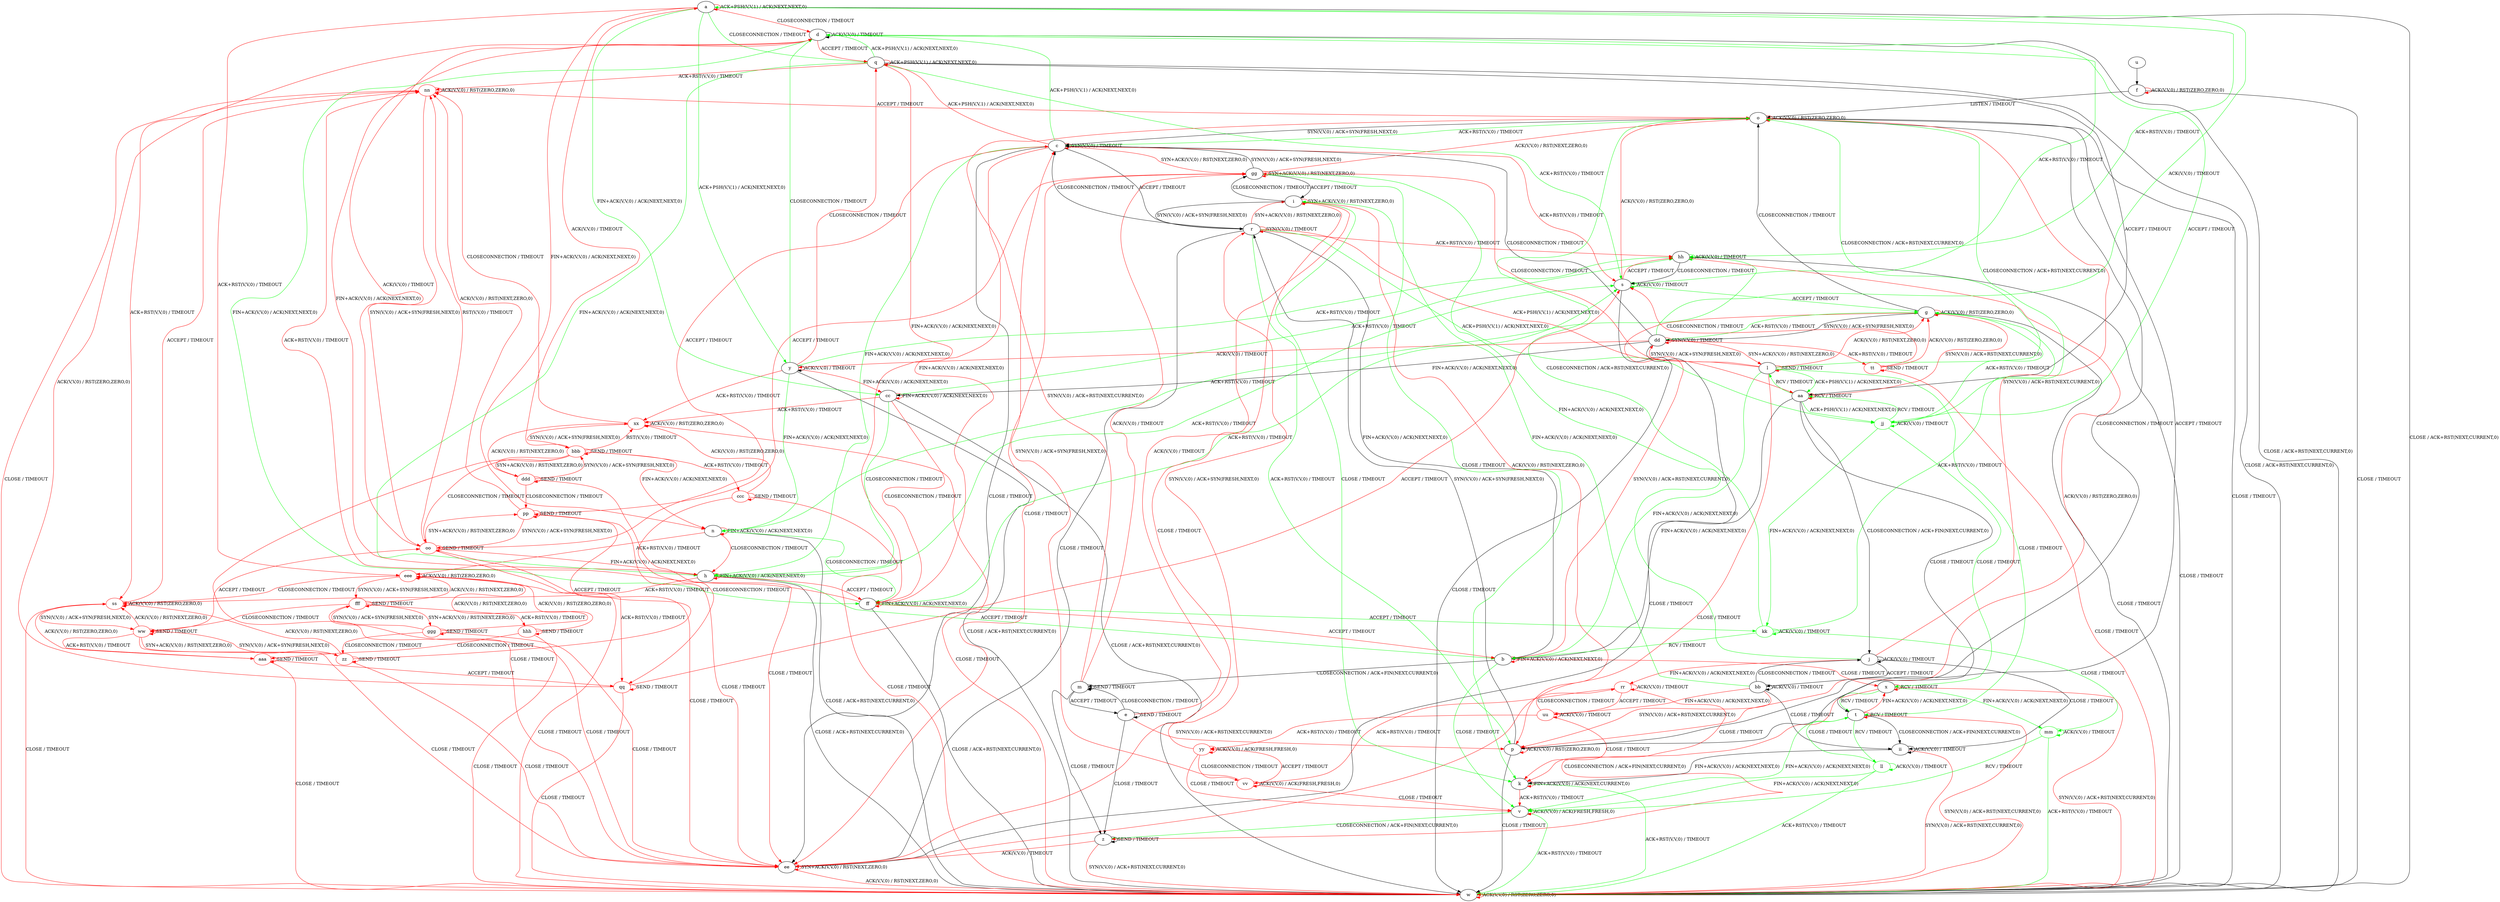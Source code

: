 digraph "" {
	graph ["Incoming time"=815.7923467159271,
		"Outgoing time"=782.7024972438812,
		Output="{'States': 60, 'Transitions': 945, 'Filename': '../results/tcp/TCP_FreeBSD_Server-TCP_Windows8_Server-z3-4.dot'}",
		Reference="{'States': 56, 'Transitions': 716, 'Filename': '../subjects/tcp/TCP_FreeBSD_Server.dot'}",
		Solver=z3,
		Updated="{'States': 39, 'Transitions': 495, 'Filename': '../subjects/tcp/TCP_Windows8_Server.dot'}",
		"f-measure"=0.4393063583815029,
		precision=0.5373737373737374,
		recall=0.3715083798882682
	];
	a -> a [key=0,
	color=red,
	label="ACK+PSH(V,V,1) / ACK(NEXT,NEXT,0)"];
a -> d [key=0,
color=red,
label="CLOSECONNECTION / TIMEOUT"];
a -> n [key=0,
color=red,
label="FIN+ACK(V,V,0) / ACK(NEXT,NEXT,0)"];
a -> q [key=0,
color=green,
label="CLOSECONNECTION / TIMEOUT"];
a -> w [key=0,
label="CLOSE / ACK+RST(NEXT,CURRENT,0)"];
a -> y [key=0,
color=green,
label="ACK+PSH(V,V,1) / ACK(NEXT,NEXT,0)"];
a -> cc [key=0,
color=green,
label="FIN+ACK(V,V,0) / ACK(NEXT,NEXT,0)"];
a -> hh [key=0,
color=green,
label="ACK+RST(V,V,0) / TIMEOUT"];
eee [color=red];
a -> eee [key=0,
color=red,
label="ACK+RST(V,V,0) / TIMEOUT"];
b -> b [key=0,
color=red,
label="FIN+ACK(V,V,0) / ACK(NEXT,NEXT,0)"];
b -> g [key=0,
color=red,
label="SYN(V,V,0) / ACK+RST(NEXT,CURRENT,0)"];
b -> m [key=0,
label="CLOSECONNECTION / ACK+FIN(NEXT,CURRENT,0)"];
b -> v [key=0,
color=green,
label="CLOSE / TIMEOUT"];
b -> x [key=0,
color=red,
label="CLOSE / TIMEOUT"];
c -> c [key=0,
color=red,
label="SYN(V,V,0) / TIMEOUT"];
c -> d [key=0,
color=green,
label="ACK+PSH(V,V,1) / ACK(NEXT,NEXT,0)"];
c -> h [key=0,
color=green,
label="FIN+ACK(V,V,0) / ACK(NEXT,NEXT,0)"];
c -> o [key=0,
color=green,
label="ACK+RST(V,V,0) / TIMEOUT"];
c -> q [key=0,
color=red,
label="ACK+PSH(V,V,1) / ACK(NEXT,NEXT,0)"];
c -> r [key=0,
label="ACCEPT / TIMEOUT"];
c -> s [key=0,
color=red,
label="ACK+RST(V,V,0) / TIMEOUT"];
c -> ee [key=0,
label="CLOSE / TIMEOUT"];
c -> ff [key=0,
color=red,
label="FIN+ACK(V,V,0) / ACK(NEXT,NEXT,0)"];
c -> gg [key=0,
color=red,
label="SYN+ACK(V,V,0) / RST(NEXT,ZERO,0)"];
d -> d [key=0,
label="ACK(V,V,0) / TIMEOUT"];
d -> h [key=0,
color=red,
label="FIN+ACK(V,V,0) / ACK(NEXT,NEXT,0)"];
d -> q [key=0,
color=red,
label="ACCEPT / TIMEOUT"];
d -> s [key=0,
color=green,
label="ACK+RST(V,V,0) / TIMEOUT"];
d -> w [key=0,
label="CLOSE / ACK+RST(NEXT,CURRENT,0)"];
d -> ff [key=0,
color=green,
label="FIN+ACK(V,V,0) / ACK(NEXT,NEXT,0)"];
jj [color=green];
d -> jj [key=0,
color=green,
label="ACCEPT / TIMEOUT"];
ss [color=red];
d -> ss [key=0,
color=red,
label="ACK+RST(V,V,0) / TIMEOUT"];
e -> e [key=0,
label="SEND / TIMEOUT"];
e -> i [key=0,
color=red,
label="ACK(V,V,0) / TIMEOUT"];
e -> m [key=0,
label="CLOSECONNECTION / TIMEOUT"];
e -> p [key=0,
color=red,
label="SYN(V,V,0) / ACK+RST(NEXT,CURRENT,0)"];
e -> z [key=0,
label="CLOSE / TIMEOUT"];
f -> f [key=0,
color=red,
label="ACK(V,V,0) / RST(ZERO,ZERO,0)"];
f -> o [key=0,
label="LISTEN / TIMEOUT"];
f -> w [key=0,
label="CLOSE / TIMEOUT"];
g -> g [key=0,
color=red,
label="ACK(V,V,0) / RST(ZERO,ZERO,0)"];
g -> o [key=0,
label="CLOSECONNECTION / TIMEOUT"];
g -> w [key=0,
label="CLOSE / TIMEOUT"];
g -> dd [key=0,
label="SYN(V,V,0) / ACK+SYN(FRESH,NEXT,0)"];
h -> b [key=0,
color=green,
label="ACCEPT / TIMEOUT"];
h -> h [key=0,
color=red,
label="FIN+ACK(V,V,0) / ACK(NEXT,NEXT,0)"];
h -> s [key=0,
color=green,
label="ACK+RST(V,V,0) / TIMEOUT"];
h -> w [key=0,
label="CLOSE / ACK+RST(NEXT,CURRENT,0)"];
h -> ff [key=0,
color=red,
label="ACCEPT / TIMEOUT"];
h -> ss [key=0,
color=red,
label="ACK+RST(V,V,0) / TIMEOUT"];
i -> i [key=0,
color=red,
label="SYN+ACK(V,V,0) / RST(NEXT,ZERO,0)"];
i -> k [key=0,
color=green,
label="CLOSE / TIMEOUT"];
i -> p [key=0,
color=red,
label="ACK(V,V,0) / RST(NEXT,ZERO,0)"];
i -> r [key=0,
label="SYN(V,V,0) / ACK+SYN(FRESH,NEXT,0)"];
i -> ee [key=0,
color=red,
label="CLOSE / TIMEOUT"];
i -> gg [key=0,
label="CLOSECONNECTION / TIMEOUT"];
j -> j [key=0,
label="ACK(V,V,0) / TIMEOUT"];
j -> o [key=0,
color=red,
label="SYN(V,V,0) / ACK+RST(NEXT,CURRENT,0)"];
j -> bb [key=0,
label="ACCEPT / TIMEOUT"];
j -> gg [key=0,
color=green,
label="FIN+ACK(V,V,0) / ACK(NEXT,NEXT,0)"];
j -> ii [key=0,
label="CLOSE / TIMEOUT"];
rr [color=red];
j -> rr [key=0,
color=red,
label="FIN+ACK(V,V,0) / ACK(NEXT,NEXT,0)"];
k -> k [key=0,
color=red,
label="FIN+ACK(V,V,0) / ACK(NEXT,CURRENT,0)"];
k -> v [key=0,
color=red,
label="ACK+RST(V,V,0) / TIMEOUT"];
k -> w [key=0,
color=green,
label="ACK+RST(V,V,0) / TIMEOUT"];
l -> b [key=0,
color=green,
label="FIN+ACK(V,V,0) / ACK(NEXT,NEXT,0)"];
l -> g [key=0,
color=red,
label="ACK(V,V,0) / RST(NEXT,ZERO,0)"];
l -> l [key=0,
color=red,
label="SEND / TIMEOUT"];
l -> o [key=0,
color=green,
label="CLOSECONNECTION / ACK+RST(NEXT,CURRENT,0)"];
l -> t [key=0,
color=green,
label="CLOSE / TIMEOUT"];
l -> aa [key=0,
color=green,
label="ACK+PSH(V,V,1) / ACK(NEXT,NEXT,0)"];
l -> dd [key=0,
color=red,
label="SYN(V,V,0) / ACK+SYN(FRESH,NEXT,0)"];
l -> ee [key=0,
color=red,
label="CLOSE / TIMEOUT"];
l -> gg [key=0,
color=red,
label="CLOSECONNECTION / TIMEOUT"];
m -> e [key=0,
label="ACCEPT / TIMEOUT"];
m -> m [key=0,
label="SEND / TIMEOUT"];
m -> o [key=0,
color=red,
label="SYN(V,V,0) / ACK+RST(NEXT,CURRENT,0)"];
m -> z [key=0,
label="CLOSE / TIMEOUT"];
m -> gg [key=0,
color=red,
label="ACK(V,V,0) / TIMEOUT"];
n -> h [key=0,
color=red,
label="CLOSECONNECTION / TIMEOUT"];
n -> n [key=0,
color=red,
label="FIN+ACK(V,V,0) / ACK(NEXT,NEXT,0)"];
n -> w [key=0,
label="CLOSE / ACK+RST(NEXT,CURRENT,0)"];
n -> ff [key=0,
color=green,
label="CLOSECONNECTION / TIMEOUT"];
n -> hh [key=0,
color=green,
label="ACK+RST(V,V,0) / TIMEOUT"];
n -> eee [key=0,
color=red,
label="ACK+RST(V,V,0) / TIMEOUT"];
o -> c [key=0,
label="SYN(V,V,0) / ACK+SYN(FRESH,NEXT,0)"];
o -> o [key=0,
color=red,
label="ACK(V,V,0) / RST(ZERO,ZERO,0)"];
o -> p [key=0,
label="ACCEPT / TIMEOUT"];
o -> w [key=0,
label="CLOSE / TIMEOUT"];
p -> o [key=0,
label="CLOSECONNECTION / TIMEOUT"];
p -> p [key=0,
color=red,
label="ACK(V,V,0) / RST(ZERO,ZERO,0)"];
p -> r [key=0,
label="SYN(V,V,0) / ACK+SYN(FRESH,NEXT,0)"];
p -> w [key=0,
label="CLOSE / TIMEOUT"];
q -> d [key=0,
color=green,
label="ACK+PSH(V,V,1) / ACK(NEXT,NEXT,0)"];
q -> h [key=0,
color=green,
label="FIN+ACK(V,V,0) / ACK(NEXT,NEXT,0)"];
q -> q [key=0,
color=red,
label="ACK+PSH(V,V,1) / ACK(NEXT,NEXT,0)"];
q -> s [key=0,
color=green,
label="ACK+RST(V,V,0) / TIMEOUT"];
q -> w [key=0,
label="CLOSE / ACK+RST(NEXT,CURRENT,0)"];
q -> aa [key=0,
label="ACCEPT / TIMEOUT"];
q -> ff [key=0,
color=red,
label="FIN+ACK(V,V,0) / ACK(NEXT,NEXT,0)"];
nn [color=red];
q -> nn [key=0,
color=red,
label="ACK+RST(V,V,0) / TIMEOUT"];
r -> b [key=0,
label="FIN+ACK(V,V,0) / ACK(NEXT,NEXT,0)"];
r -> c [key=0,
label="CLOSECONNECTION / TIMEOUT"];
r -> i [key=0,
color=red,
label="SYN+ACK(V,V,0) / RST(NEXT,ZERO,0)"];
r -> p [key=0,
color=green,
label="ACK+RST(V,V,0) / TIMEOUT"];
r -> r [key=0,
color=red,
label="SYN(V,V,0) / TIMEOUT"];
r -> aa [key=0,
color=red,
label="ACK+PSH(V,V,1) / ACK(NEXT,NEXT,0)"];
r -> ee [key=0,
label="CLOSE / TIMEOUT"];
r -> hh [key=0,
color=red,
label="ACK+RST(V,V,0) / TIMEOUT"];
r -> jj [key=0,
color=green,
label="ACK+PSH(V,V,1) / ACK(NEXT,NEXT,0)"];
s -> g [key=0,
color=green,
label="ACCEPT / TIMEOUT"];
s -> o [key=0,
color=red,
label="ACK(V,V,0) / RST(ZERO,ZERO,0)"];
s -> s [key=0,
color=green,
label="ACK(V,V,0) / TIMEOUT"];
s -> w [key=0,
label="CLOSE / TIMEOUT"];
s -> hh [key=0,
color=red,
label="ACCEPT / TIMEOUT"];
t -> t [key=0,
color=red,
label="RCV / TIMEOUT"];
t -> v [key=0,
color=green,
label="FIN+ACK(V,V,0) / ACK(NEXT,NEXT,0)"];
t -> w [key=0,
color=red,
label="SYN(V,V,0) / ACK+RST(NEXT,CURRENT,0)"];
t -> x [key=0,
color=red,
label="FIN+ACK(V,V,0) / ACK(NEXT,NEXT,0)"];
t -> ii [key=0,
label="CLOSECONNECTION / ACK+FIN(NEXT,CURRENT,0)"];
ll [color=green];
t -> ll [key=0,
color=green,
label="RCV / TIMEOUT"];
u -> f [key=0];
v -> v [key=0,
color=red,
label="ACK(V,V,0) / ACK(FRESH,FRESH,0)"];
v -> w [key=0,
color=green,
label="ACK+RST(V,V,0) / TIMEOUT"];
v -> z [key=0,
color=green,
label="CLOSECONNECTION / ACK+FIN(NEXT,CURRENT,0)"];
w -> w [key=0,
color=red,
label="ACK(V,V,0) / RST(ZERO,ZERO,0)"];
x -> t [key=0,
color=green,
label="RCV / TIMEOUT"];
x -> w [key=0,
color=red,
label="SYN(V,V,0) / ACK+RST(NEXT,CURRENT,0)"];
x -> x [key=0,
color=red,
label="RCV / TIMEOUT"];
x -> z [key=0,
color=red,
label="CLOSECONNECTION / ACK+FIN(NEXT,CURRENT,0)"];
mm [color=green];
x -> mm [key=0,
color=green,
label="FIN+ACK(V,V,0) / ACK(NEXT,NEXT,0)"];
y -> d [key=0,
color=green,
label="CLOSECONNECTION / TIMEOUT"];
y -> n [key=0,
color=green,
label="FIN+ACK(V,V,0) / ACK(NEXT,NEXT,0)"];
y -> q [key=0,
color=red,
label="CLOSECONNECTION / TIMEOUT"];
y -> w [key=0,
label="CLOSE / ACK+RST(NEXT,CURRENT,0)"];
y -> y [key=0,
label="ACK(V,V,0) / TIMEOUT"];
y -> cc [key=0,
color=red,
label="FIN+ACK(V,V,0) / ACK(NEXT,NEXT,0)"];
y -> hh [key=0,
color=green,
label="ACK+RST(V,V,0) / TIMEOUT"];
xx [color=red];
y -> xx [key=0,
color=red,
label="ACK+RST(V,V,0) / TIMEOUT"];
z -> w [key=0,
color=red,
label="SYN(V,V,0) / ACK+RST(NEXT,CURRENT,0)"];
z -> z [key=0,
label="SEND / TIMEOUT"];
z -> ee [key=0,
color=red,
label="ACK(V,V,0) / TIMEOUT"];
aa -> b [key=0,
label="FIN+ACK(V,V,0) / ACK(NEXT,NEXT,0)"];
aa -> g [key=0,
color=red,
label="SYN(V,V,0) / ACK+RST(NEXT,CURRENT,0)"];
aa -> j [key=0,
label="CLOSECONNECTION / ACK+FIN(NEXT,CURRENT,0)"];
aa -> l [key=0,
color=green,
label="RCV / TIMEOUT"];
aa -> t [key=0,
label="CLOSE / TIMEOUT"];
aa -> aa [key=0,
color=red,
label="RCV / TIMEOUT"];
aa -> jj [key=0,
color=green,
label="ACK+PSH(V,V,1) / ACK(NEXT,NEXT,0)"];
bb -> i [key=0,
color=green,
label="FIN+ACK(V,V,0) / ACK(NEXT,NEXT,0)"];
bb -> j [key=0,
label="CLOSECONNECTION / TIMEOUT"];
bb -> p [key=0,
color=red,
label="SYN(V,V,0) / ACK+RST(NEXT,CURRENT,0)"];
bb -> bb [key=0,
label="ACK(V,V,0) / TIMEOUT"];
bb -> ii [key=0,
label="CLOSE / TIMEOUT"];
uu [color=red];
bb -> uu [key=0,
color=red,
label="FIN+ACK(V,V,0) / ACK(NEXT,NEXT,0)"];
cc -> h [key=0,
color=green,
label="CLOSECONNECTION / TIMEOUT"];
cc -> w [key=0,
label="CLOSE / ACK+RST(NEXT,CURRENT,0)"];
cc -> cc [key=0,
color=red,
label="FIN+ACK(V,V,0) / ACK(NEXT,NEXT,0)"];
cc -> ff [key=0,
color=red,
label="CLOSECONNECTION / TIMEOUT"];
cc -> hh [key=0,
color=green,
label="ACK+RST(V,V,0) / TIMEOUT"];
cc -> xx [key=0,
color=red,
label="ACK+RST(V,V,0) / TIMEOUT"];
dd -> a [key=0,
color=green,
label="ACK(V,V,0) / TIMEOUT"];
dd -> c [key=0,
label="CLOSECONNECTION / TIMEOUT"];
dd -> g [key=0,
color=green,
label="ACK+RST(V,V,0) / TIMEOUT"];
dd -> l [key=0,
color=red,
label="SYN+ACK(V,V,0) / RST(NEXT,ZERO,0)"];
dd -> y [key=0,
color=red,
label="ACK(V,V,0) / TIMEOUT"];
dd -> cc [key=0,
label="FIN+ACK(V,V,0) / ACK(NEXT,NEXT,0)"];
dd -> dd [key=0,
color=red,
label="SYN(V,V,0) / TIMEOUT"];
dd -> ee [key=0,
label="CLOSE / TIMEOUT"];
tt [color=red];
dd -> tt [key=0,
color=red,
label="ACK+RST(V,V,0) / TIMEOUT"];
ee -> w [key=0,
color=red,
label="ACK(V,V,0) / RST(NEXT,ZERO,0)"];
ee -> ee [key=0,
color=red,
label="SYN+ACK(V,V,0) / RST(NEXT,ZERO,0)"];
ff -> b [key=0,
color=red,
label="ACCEPT / TIMEOUT"];
ff -> s [key=0,
color=green,
label="ACK+RST(V,V,0) / TIMEOUT"];
ff -> w [key=0,
label="CLOSE / ACK+RST(NEXT,CURRENT,0)"];
ff -> ff [key=0,
color=red,
label="FIN+ACK(V,V,0) / ACK(NEXT,NEXT,0)"];
kk [color=green];
ff -> kk [key=0,
color=green,
label="ACCEPT / TIMEOUT"];
ff -> nn [key=0,
color=red,
label="ACK+RST(V,V,0) / TIMEOUT"];
gg -> c [key=0,
label="SYN(V,V,0) / ACK+SYN(FRESH,NEXT,0)"];
gg -> i [key=0,
label="ACCEPT / TIMEOUT"];
gg -> k [key=0,
color=green,
label="CLOSE / TIMEOUT"];
gg -> o [key=0,
color=red,
label="ACK(V,V,0) / RST(NEXT,ZERO,0)"];
gg -> ee [key=0,
color=red,
label="CLOSE / TIMEOUT"];
gg -> gg [key=0,
color=red,
label="SYN+ACK(V,V,0) / RST(NEXT,ZERO,0)"];
hh -> p [key=0,
color=red,
label="ACK(V,V,0) / RST(ZERO,ZERO,0)"];
hh -> s [key=0,
label="CLOSECONNECTION / TIMEOUT"];
hh -> w [key=0,
label="CLOSE / TIMEOUT"];
hh -> hh [key=0,
color=green,
label="ACK(V,V,0) / TIMEOUT"];
ii -> k [key=0,
label="FIN+ACK(V,V,0) / ACK(NEXT,NEXT,0)"];
ii -> w [key=0,
color=red,
label="SYN(V,V,0) / ACK+RST(NEXT,CURRENT,0)"];
ii -> ii [key=0,
label="ACK(V,V,0) / TIMEOUT"];
jj -> g [key=0,
color=green,
label="ACK+RST(V,V,0) / TIMEOUT"];
jj -> o [key=0,
color=green,
label="CLOSECONNECTION / ACK+RST(NEXT,CURRENT,0)"];
jj -> x [key=0,
color=green,
label="CLOSE / TIMEOUT"];
jj -> aa [key=0,
color=green,
label="RCV / TIMEOUT"];
jj -> jj [key=0,
color=green,
label="ACK(V,V,0) / TIMEOUT"];
jj -> kk [key=0,
color=green,
label="FIN+ACK(V,V,0) / ACK(NEXT,NEXT,0)"];
kk -> b [key=0,
color=green,
label="RCV / TIMEOUT"];
kk -> g [key=0,
color=green,
label="ACK+RST(V,V,0) / TIMEOUT"];
kk -> o [key=0,
color=green,
label="CLOSECONNECTION / ACK+RST(NEXT,CURRENT,0)"];
kk -> kk [key=0,
color=green,
label="ACK(V,V,0) / TIMEOUT"];
kk -> mm [key=0,
color=green,
label="CLOSE / TIMEOUT"];
ll -> t [key=0,
color=green,
label="CLOSE / TIMEOUT"];
ll -> v [key=0,
color=green,
label="FIN+ACK(V,V,0) / ACK(NEXT,NEXT,0)"];
ll -> w [key=0,
color=green,
label="ACK+RST(V,V,0) / TIMEOUT"];
ll -> ll [key=0,
color=green,
label="ACK(V,V,0) / TIMEOUT"];
mm -> v [key=0,
color=green,
label="RCV / TIMEOUT"];
mm -> w [key=0,
color=green,
label="ACK+RST(V,V,0) / TIMEOUT"];
mm -> mm [key=0,
color=green,
label="ACK(V,V,0) / TIMEOUT"];
nn -> o [key=0,
color=red,
label="ACCEPT / TIMEOUT"];
nn -> w [key=0,
color=red,
label="CLOSE / TIMEOUT"];
nn -> nn [key=0,
color=red,
label="ACK(V,V,0) / RST(ZERO,ZERO,0)"];
oo [color=red];
nn -> oo [key=0,
color=red,
label="SYN(V,V,0) / ACK+SYN(FRESH,NEXT,0)"];
oo -> c [key=0,
color=red,
label="ACCEPT / TIMEOUT"];
oo -> d [key=0,
color=red,
label="ACK(V,V,0) / TIMEOUT"];
oo -> h [key=0,
color=red,
label="FIN+ACK(V,V,0) / ACK(NEXT,NEXT,0)"];
oo -> ee [key=0,
color=red,
label="CLOSE / TIMEOUT"];
oo -> nn [key=0,
color=red,
label="RST(V,V,0) / TIMEOUT"];
oo -> oo [key=0,
color=red,
label="SEND / TIMEOUT"];
pp [color=red];
oo -> pp [key=0,
color=red,
label="SYN+ACK(V,V,0) / RST(NEXT,ZERO,0)"];
qq [color=red];
oo -> qq [key=0,
color=red,
label="ACK+RST(V,V,0) / TIMEOUT"];
pp -> ee [key=0,
color=red,
label="CLOSE / TIMEOUT"];
pp -> gg [key=0,
color=red,
label="ACCEPT / TIMEOUT"];
pp -> nn [key=0,
color=red,
label="ACK(V,V,0) / RST(NEXT,ZERO,0)"];
pp -> oo [key=0,
color=red,
label="SYN(V,V,0) / ACK+SYN(FRESH,NEXT,0)"];
pp -> pp [key=0,
color=red,
label="SEND / TIMEOUT"];
qq -> s [key=0,
color=red,
label="ACCEPT / TIMEOUT"];
qq -> w [key=0,
color=red,
label="CLOSE / TIMEOUT"];
qq -> nn [key=0,
color=red,
label="ACK(V,V,0) / RST(ZERO,ZERO,0)"];
qq -> qq [key=0,
color=red,
label="SEND / TIMEOUT"];
rr -> k [key=0,
color=red,
label="CLOSE / TIMEOUT"];
rr -> rr [key=0,
color=red,
label="ACK(V,V,0) / TIMEOUT"];
rr -> uu [key=0,
color=red,
label="ACCEPT / TIMEOUT"];
vv [color=red];
rr -> vv [key=0,
color=red,
label="ACK+RST(V,V,0) / TIMEOUT"];
ss -> w [key=0,
color=red,
label="CLOSE / TIMEOUT"];
ss -> nn [key=0,
color=red,
label="ACCEPT / TIMEOUT"];
ss -> ss [key=0,
color=red,
label="ACK(V,V,0) / RST(ZERO,ZERO,0)"];
ww [color=red];
ss -> ww [key=0,
color=red,
label="SYN(V,V,0) / ACK+SYN(FRESH,NEXT,0)"];
tt -> g [key=0,
color=red,
label="ACK(V,V,0) / RST(ZERO,ZERO,0)"];
tt -> s [key=0,
color=red,
label="CLOSECONNECTION / TIMEOUT"];
tt -> w [key=0,
color=red,
label="CLOSE / TIMEOUT"];
tt -> tt [key=0,
color=red,
label="SEND / TIMEOUT"];
uu -> k [key=0,
color=red,
label="CLOSE / TIMEOUT"];
uu -> rr [key=0,
color=red,
label="CLOSECONNECTION / TIMEOUT"];
uu -> uu [key=0,
color=red,
label="ACK(V,V,0) / TIMEOUT"];
yy [color=red];
uu -> yy [key=0,
color=red,
label="ACK+RST(V,V,0) / TIMEOUT"];
vv -> c [key=0,
color=red,
label="SYN(V,V,0) / ACK+SYN(FRESH,NEXT,0)"];
vv -> v [key=0,
color=red,
label="CLOSE / TIMEOUT"];
vv -> vv [key=0,
color=red,
label="ACK(V,V,0) / ACK(FRESH,FRESH,0)"];
vv -> yy [key=0,
color=red,
label="ACCEPT / TIMEOUT"];
ww -> ee [key=0,
color=red,
label="CLOSE / TIMEOUT"];
ww -> oo [key=0,
color=red,
label="ACCEPT / TIMEOUT"];
ww -> ss [key=0,
color=red,
label="ACK(V,V,0) / RST(NEXT,ZERO,0)"];
ww -> ww [key=0,
color=red,
label="SEND / TIMEOUT"];
zz [color=red];
ww -> zz [key=0,
color=red,
label="SYN+ACK(V,V,0) / RST(NEXT,ZERO,0)"];
aaa [color=red];
ww -> aaa [key=0,
color=red,
label="ACK+RST(V,V,0) / TIMEOUT"];
xx -> w [key=0,
color=red,
label="CLOSE / TIMEOUT"];
xx -> nn [key=0,
color=red,
label="CLOSECONNECTION / TIMEOUT"];
xx -> xx [key=0,
color=red,
label="ACK(V,V,0) / RST(ZERO,ZERO,0)"];
bbb [color=red];
xx -> bbb [key=0,
color=red,
label="SYN(V,V,0) / ACK+SYN(FRESH,NEXT,0)"];
yy -> r [key=0,
color=red,
label="SYN(V,V,0) / ACK+SYN(FRESH,NEXT,0)"];
yy -> v [key=0,
color=red,
label="CLOSE / TIMEOUT"];
yy -> vv [key=0,
color=red,
label="CLOSECONNECTION / TIMEOUT"];
yy -> yy [key=0,
color=red,
label="ACK(V,V,0) / ACK(FRESH,FRESH,0)"];
zz -> ee [key=0,
color=red,
label="CLOSE / TIMEOUT"];
zz -> pp [key=0,
color=red,
label="ACCEPT / TIMEOUT"];
zz -> ss [key=0,
color=red,
label="ACK(V,V,0) / RST(NEXT,ZERO,0)"];
zz -> ww [key=0,
color=red,
label="SYN(V,V,0) / ACK+SYN(FRESH,NEXT,0)"];
zz -> zz [key=0,
color=red,
label="SEND / TIMEOUT"];
aaa -> w [key=0,
color=red,
label="CLOSE / TIMEOUT"];
aaa -> qq [key=0,
color=red,
label="ACCEPT / TIMEOUT"];
aaa -> ss [key=0,
color=red,
label="ACK(V,V,0) / RST(ZERO,ZERO,0)"];
aaa -> aaa [key=0,
color=red,
label="SEND / TIMEOUT"];
bbb -> a [key=0,
color=red,
label="ACK(V,V,0) / TIMEOUT"];
bbb -> n [key=0,
color=red,
label="FIN+ACK(V,V,0) / ACK(NEXT,NEXT,0)"];
bbb -> ee [key=0,
color=red,
label="CLOSE / TIMEOUT"];
bbb -> oo [key=0,
color=red,
label="CLOSECONNECTION / TIMEOUT"];
bbb -> xx [key=0,
color=red,
label="RST(V,V,0) / TIMEOUT"];
bbb -> bbb [key=0,
color=red,
label="SEND / TIMEOUT"];
ccc [color=red];
bbb -> ccc [key=0,
color=red,
label="ACK+RST(V,V,0) / TIMEOUT"];
ddd [color=red];
bbb -> ddd [key=0,
color=red,
label="SYN+ACK(V,V,0) / RST(NEXT,ZERO,0)"];
ccc -> w [key=0,
color=red,
label="CLOSE / TIMEOUT"];
ccc -> qq [key=0,
color=red,
label="CLOSECONNECTION / TIMEOUT"];
ccc -> xx [key=0,
color=red,
label="ACK(V,V,0) / RST(ZERO,ZERO,0)"];
ccc -> ccc [key=0,
color=red,
label="SEND / TIMEOUT"];
ddd -> ee [key=0,
color=red,
label="CLOSE / TIMEOUT"];
ddd -> pp [key=0,
color=red,
label="CLOSECONNECTION / TIMEOUT"];
ddd -> xx [key=0,
color=red,
label="ACK(V,V,0) / RST(NEXT,ZERO,0)"];
ddd -> bbb [key=0,
color=red,
label="SYN(V,V,0) / ACK+SYN(FRESH,NEXT,0)"];
ddd -> ddd [key=0,
color=red,
label="SEND / TIMEOUT"];
eee -> w [key=0,
color=red,
label="CLOSE / TIMEOUT"];
eee -> ss [key=0,
color=red,
label="CLOSECONNECTION / TIMEOUT"];
eee -> eee [key=0,
color=red,
label="ACK(V,V,0) / RST(ZERO,ZERO,0)"];
fff [color=red];
eee -> fff [key=0,
color=red,
label="SYN(V,V,0) / ACK+SYN(FRESH,NEXT,0)"];
fff -> ee [key=0,
color=red,
label="CLOSE / TIMEOUT"];
fff -> ww [key=0,
color=red,
label="CLOSECONNECTION / TIMEOUT"];
fff -> eee [key=0,
color=red,
label="ACK(V,V,0) / RST(NEXT,ZERO,0)"];
fff -> fff [key=0,
color=red,
label="SEND / TIMEOUT"];
ggg [color=red];
fff -> ggg [key=0,
color=red,
label="SYN+ACK(V,V,0) / RST(NEXT,ZERO,0)"];
hhh [color=red];
fff -> hhh [key=0,
color=red,
label="ACK+RST(V,V,0) / TIMEOUT"];
ggg -> ee [key=0,
color=red,
label="CLOSE / TIMEOUT"];
ggg -> zz [key=0,
color=red,
label="CLOSECONNECTION / TIMEOUT"];
ggg -> eee [key=0,
color=red,
label="ACK(V,V,0) / RST(NEXT,ZERO,0)"];
ggg -> fff [key=0,
color=red,
label="SYN(V,V,0) / ACK+SYN(FRESH,NEXT,0)"];
ggg -> ggg [key=0,
color=red,
label="SEND / TIMEOUT"];
hhh -> w [key=0,
color=red,
label="CLOSE / TIMEOUT"];
hhh -> aaa [key=0,
color=red,
label="CLOSECONNECTION / TIMEOUT"];
hhh -> eee [key=0,
color=red,
label="ACK(V,V,0) / RST(ZERO,ZERO,0)"];
hhh -> hhh [key=0,
color=red,
label="SEND / TIMEOUT"];
}
